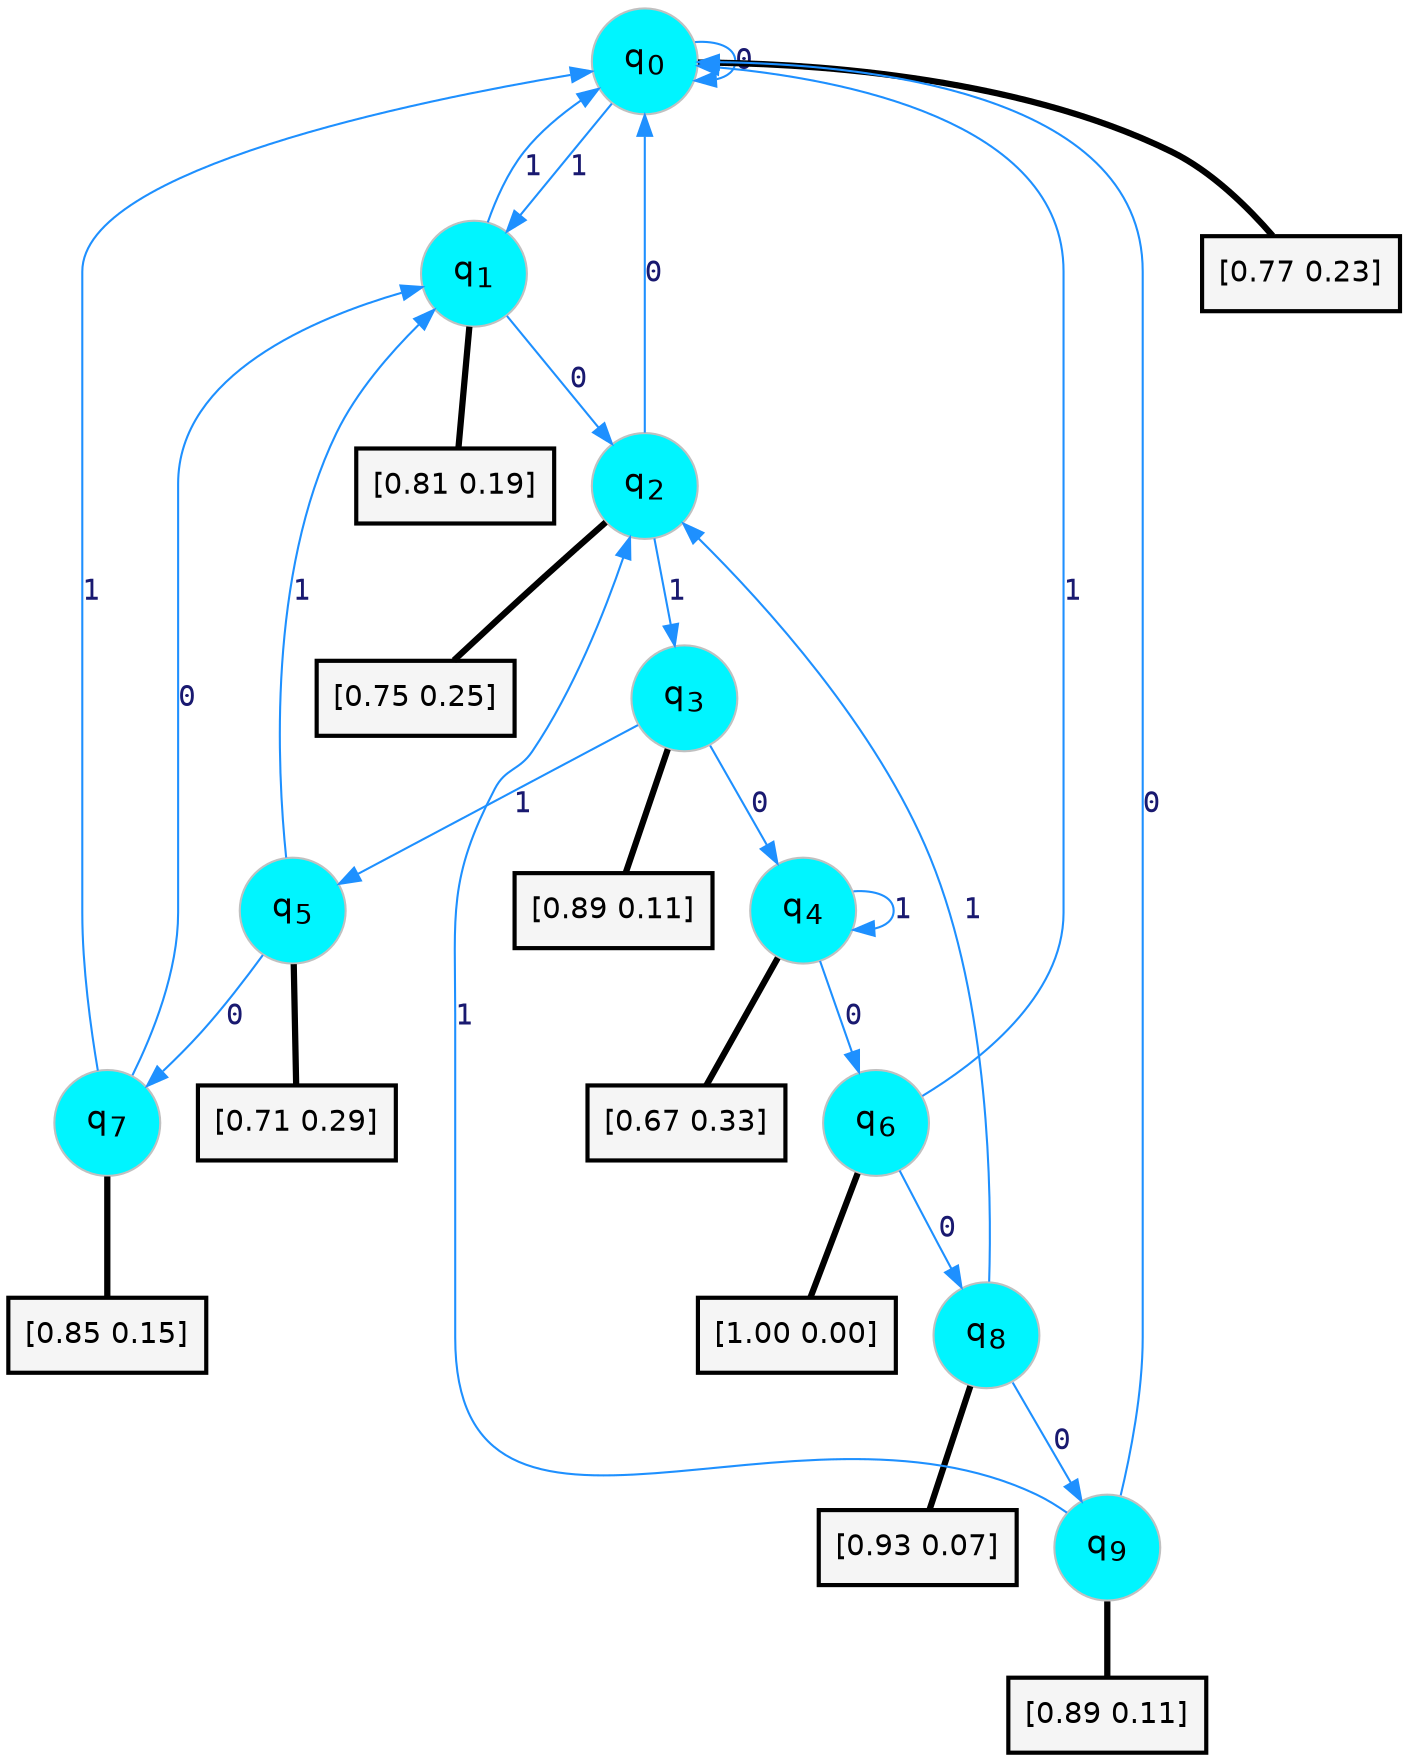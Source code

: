 digraph G {
graph [
bgcolor=transparent, dpi=300, rankdir=TD, size="40,25"];
node [
color=gray, fillcolor=turquoise1, fontcolor=black, fontname=Helvetica, fontsize=16, fontweight=bold, shape=circle, style=filled];
edge [
arrowsize=1, color=dodgerblue1, fontcolor=midnightblue, fontname=courier, fontweight=bold, penwidth=1, style=solid, weight=20];
0[label=<q<SUB>0</SUB>>];
1[label=<q<SUB>1</SUB>>];
2[label=<q<SUB>2</SUB>>];
3[label=<q<SUB>3</SUB>>];
4[label=<q<SUB>4</SUB>>];
5[label=<q<SUB>5</SUB>>];
6[label=<q<SUB>6</SUB>>];
7[label=<q<SUB>7</SUB>>];
8[label=<q<SUB>8</SUB>>];
9[label=<q<SUB>9</SUB>>];
10[label="[0.77 0.23]", shape=box,fontcolor=black, fontname=Helvetica, fontsize=14, penwidth=2, fillcolor=whitesmoke,color=black];
11[label="[0.81 0.19]", shape=box,fontcolor=black, fontname=Helvetica, fontsize=14, penwidth=2, fillcolor=whitesmoke,color=black];
12[label="[0.75 0.25]", shape=box,fontcolor=black, fontname=Helvetica, fontsize=14, penwidth=2, fillcolor=whitesmoke,color=black];
13[label="[0.89 0.11]", shape=box,fontcolor=black, fontname=Helvetica, fontsize=14, penwidth=2, fillcolor=whitesmoke,color=black];
14[label="[0.67 0.33]", shape=box,fontcolor=black, fontname=Helvetica, fontsize=14, penwidth=2, fillcolor=whitesmoke,color=black];
15[label="[0.71 0.29]", shape=box,fontcolor=black, fontname=Helvetica, fontsize=14, penwidth=2, fillcolor=whitesmoke,color=black];
16[label="[1.00 0.00]", shape=box,fontcolor=black, fontname=Helvetica, fontsize=14, penwidth=2, fillcolor=whitesmoke,color=black];
17[label="[0.85 0.15]", shape=box,fontcolor=black, fontname=Helvetica, fontsize=14, penwidth=2, fillcolor=whitesmoke,color=black];
18[label="[0.93 0.07]", shape=box,fontcolor=black, fontname=Helvetica, fontsize=14, penwidth=2, fillcolor=whitesmoke,color=black];
19[label="[0.89 0.11]", shape=box,fontcolor=black, fontname=Helvetica, fontsize=14, penwidth=2, fillcolor=whitesmoke,color=black];
0->0 [label=0];
0->1 [label=1];
0->10 [arrowhead=none, penwidth=3,color=black];
1->2 [label=0];
1->0 [label=1];
1->11 [arrowhead=none, penwidth=3,color=black];
2->0 [label=0];
2->3 [label=1];
2->12 [arrowhead=none, penwidth=3,color=black];
3->4 [label=0];
3->5 [label=1];
3->13 [arrowhead=none, penwidth=3,color=black];
4->6 [label=0];
4->4 [label=1];
4->14 [arrowhead=none, penwidth=3,color=black];
5->7 [label=0];
5->1 [label=1];
5->15 [arrowhead=none, penwidth=3,color=black];
6->8 [label=0];
6->0 [label=1];
6->16 [arrowhead=none, penwidth=3,color=black];
7->1 [label=0];
7->0 [label=1];
7->17 [arrowhead=none, penwidth=3,color=black];
8->9 [label=0];
8->2 [label=1];
8->18 [arrowhead=none, penwidth=3,color=black];
9->0 [label=0];
9->2 [label=1];
9->19 [arrowhead=none, penwidth=3,color=black];
}
